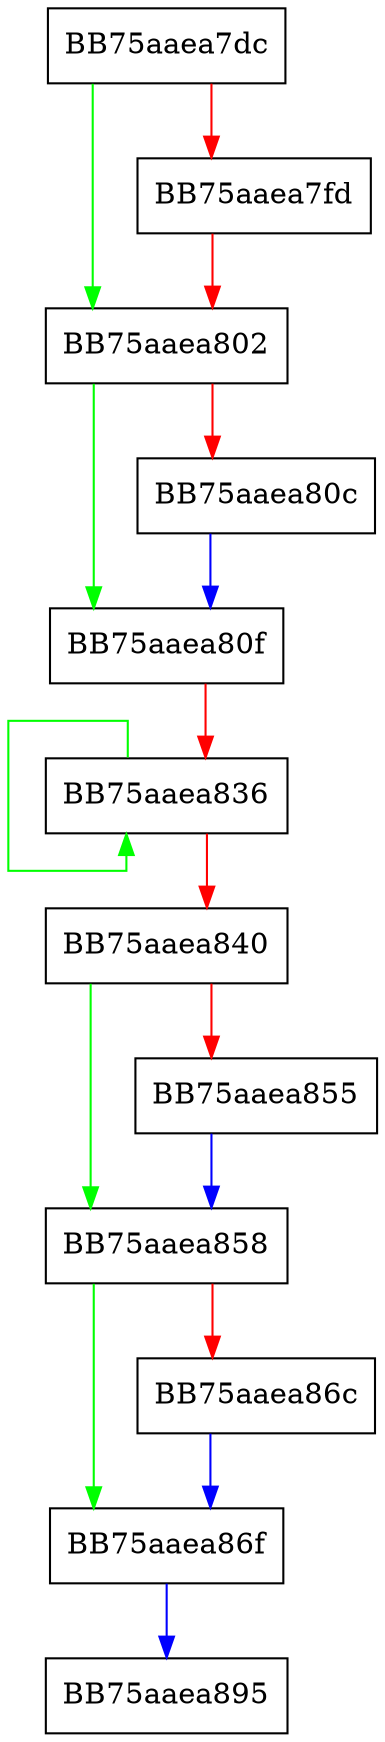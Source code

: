 digraph CreateUnknownSubmissionGUID {
  node [shape="box"];
  graph [splines=ortho];
  BB75aaea7dc -> BB75aaea802 [color="green"];
  BB75aaea7dc -> BB75aaea7fd [color="red"];
  BB75aaea7fd -> BB75aaea802 [color="red"];
  BB75aaea802 -> BB75aaea80f [color="green"];
  BB75aaea802 -> BB75aaea80c [color="red"];
  BB75aaea80c -> BB75aaea80f [color="blue"];
  BB75aaea80f -> BB75aaea836 [color="red"];
  BB75aaea836 -> BB75aaea836 [color="green"];
  BB75aaea836 -> BB75aaea840 [color="red"];
  BB75aaea840 -> BB75aaea858 [color="green"];
  BB75aaea840 -> BB75aaea855 [color="red"];
  BB75aaea855 -> BB75aaea858 [color="blue"];
  BB75aaea858 -> BB75aaea86f [color="green"];
  BB75aaea858 -> BB75aaea86c [color="red"];
  BB75aaea86c -> BB75aaea86f [color="blue"];
  BB75aaea86f -> BB75aaea895 [color="blue"];
}